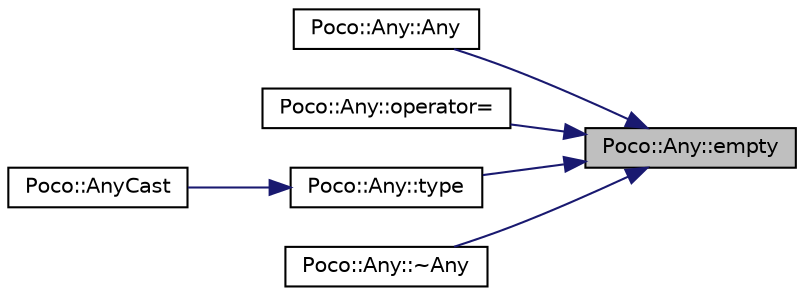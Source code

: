 digraph "Poco::Any::empty"
{
 // LATEX_PDF_SIZE
  edge [fontname="Helvetica",fontsize="10",labelfontname="Helvetica",labelfontsize="10"];
  node [fontname="Helvetica",fontsize="10",shape=record];
  rankdir="RL";
  Node1 [label="Poco::Any::empty",height=0.2,width=0.4,color="black", fillcolor="grey75", style="filled", fontcolor="black",tooltip="Returns true if the Any is empty."];
  Node1 -> Node2 [dir="back",color="midnightblue",fontsize="10",style="solid",fontname="Helvetica"];
  Node2 [label="Poco::Any::Any",height=0.2,width=0.4,color="black", fillcolor="white", style="filled",URL="$classPoco_1_1Any.html#a68293069280b233d26c6e6feba2b49f1",tooltip="Copy constructor, works with both empty and initialized Any values."];
  Node1 -> Node3 [dir="back",color="midnightblue",fontsize="10",style="solid",fontname="Helvetica"];
  Node3 [label="Poco::Any::operator=",height=0.2,width=0.4,color="black", fillcolor="white", style="filled",URL="$classPoco_1_1Any.html#a981994356ece2366f588b2e5e9d88540",tooltip="Assignment operator for Any."];
  Node1 -> Node4 [dir="back",color="midnightblue",fontsize="10",style="solid",fontname="Helvetica"];
  Node4 [label="Poco::Any::type",height=0.2,width=0.4,color="black", fillcolor="white", style="filled",URL="$classPoco_1_1Any.html#aa4148f21e717bc99f649e6d2103c2d2c",tooltip=" "];
  Node4 -> Node5 [dir="back",color="midnightblue",fontsize="10",style="solid",fontname="Helvetica"];
  Node5 [label="Poco::AnyCast",height=0.2,width=0.4,color="black", fillcolor="white", style="filled",URL="$namespacePoco.html#a0d079c3d2c96bc6db238f3444afe3cb4",tooltip=" "];
  Node1 -> Node6 [dir="back",color="midnightblue",fontsize="10",style="solid",fontname="Helvetica"];
  Node6 [label="Poco::Any::~Any",height=0.2,width=0.4,color="black", fillcolor="white", style="filled",URL="$classPoco_1_1Any.html#a038fff55800a4602f19d85c458285b8a",tooltip=" "];
}
